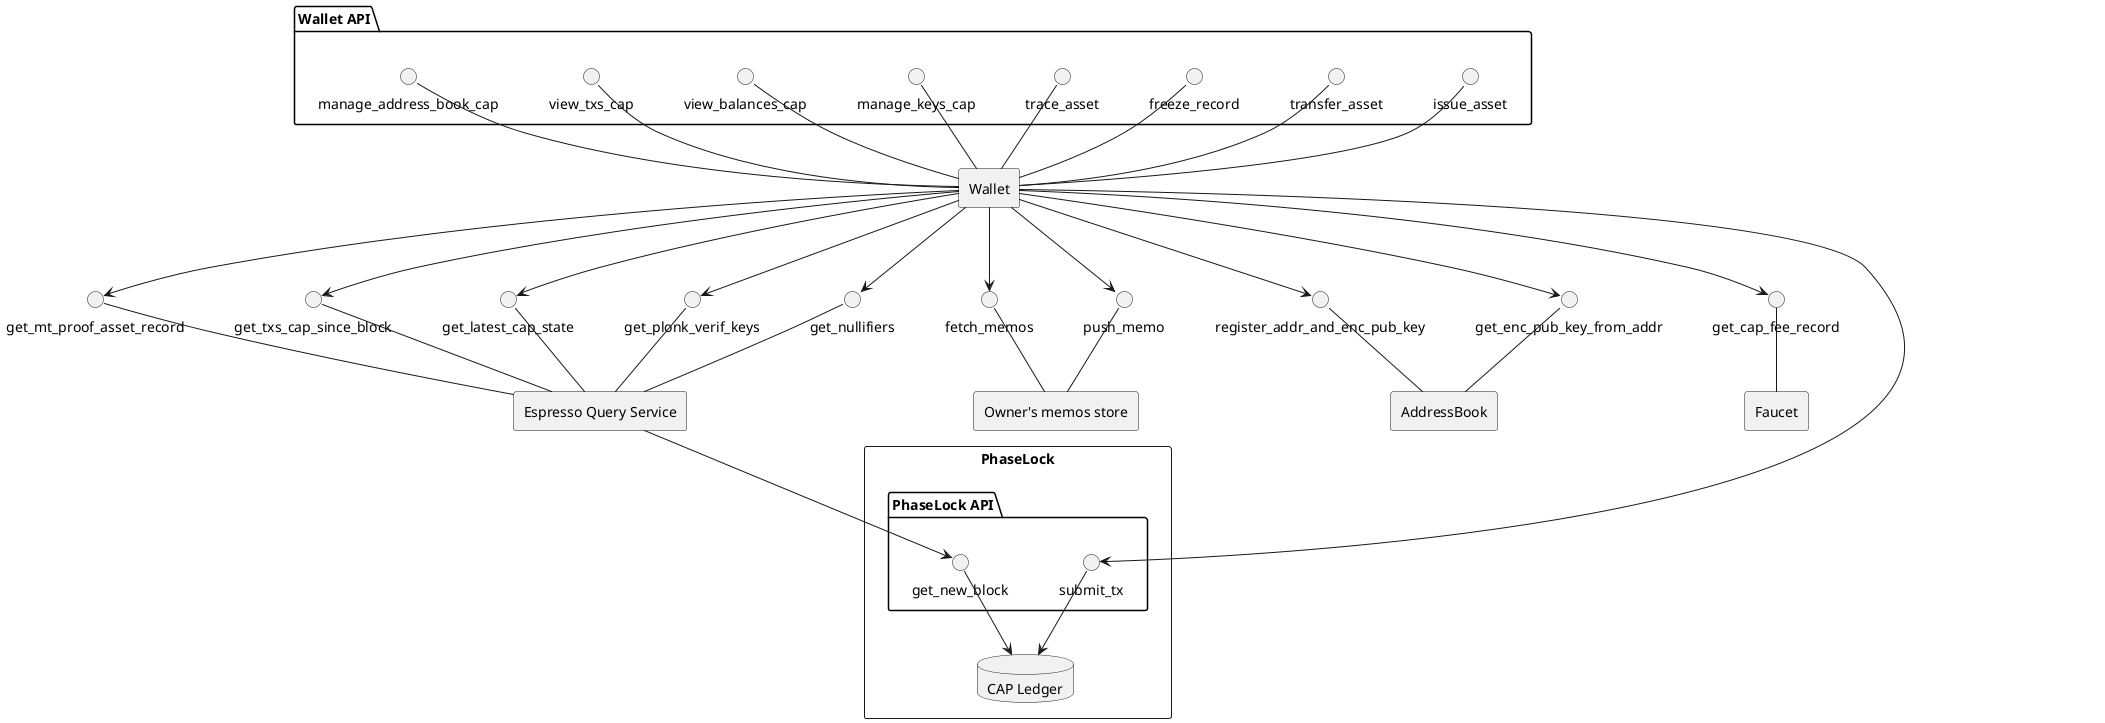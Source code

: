@startuml
skinparam componentStyle rectangle

component "Wallet" as WAPI


package "Wallet API" {
    issue_asset -down- WAPI
    transfer_asset -down- WAPI
    freeze_record -down- WAPI
    trace_asset -down- WAPI
    manage_keys_cap -down- WAPI
    view_balances_cap -down- WAPI
    view_txs_cap -down- WAPI
    manage_address_book_cap -down- WAPI
}

[Espresso Query Service] as EsQS
interface get_mt_proof_asset_record
interface get_txs_cap_since_block
interface get_latest_cap_state
interface get_plonk_verif_keys
interface get_nullifiers
get_nullifiers -down- EsQS
get_plonk_verif_keys -down- EsQS
get_txs_cap_since_block -down- EsQS
get_mt_proof_asset_record -down- EsQS
get_latest_cap_state -down- EsQS

[Owner's memos store] as OMS
interface fetch_memos
interface push_memo
fetch_memos -down- OMS
push_memo -down- OMS


[AddressBook] as AB
interface register_addr_and_enc_pub_key
interface get_enc_pub_key_from_addr
register_addr_and_enc_pub_key -down- AB
get_enc_pub_key_from_addr -down- AB

[Faucet] as F
interface get_cap_fee_record
get_cap_fee_record -down- F

component PhaseLock {

    package "PhaseLock API" {
        interface submit_tx
        interface get_new_block
    }

    database "CAP Ledger" as CAPLedger{
        submit_tx -down-> CAPLedger
        get_new_block -down-> CAPLedger
    }
}

EsQS -down-> get_new_block


WAPI -down-> fetch_memos
WAPI -down-> submit_tx
WAPI -down-> push_memo
WAPI -down-> get_mt_proof_asset_record
WAPI -down-> get_txs_cap_since_block
WAPI -down-> register_addr_and_enc_pub_key
WAPI -down-> get_enc_pub_key_from_addr
WAPI -down-> get_latest_cap_state
WAPI -down-> get_plonk_verif_keys
WAPI -down-> get_cap_fee_record
WAPI -down-> get_nullifiers



@enduml
